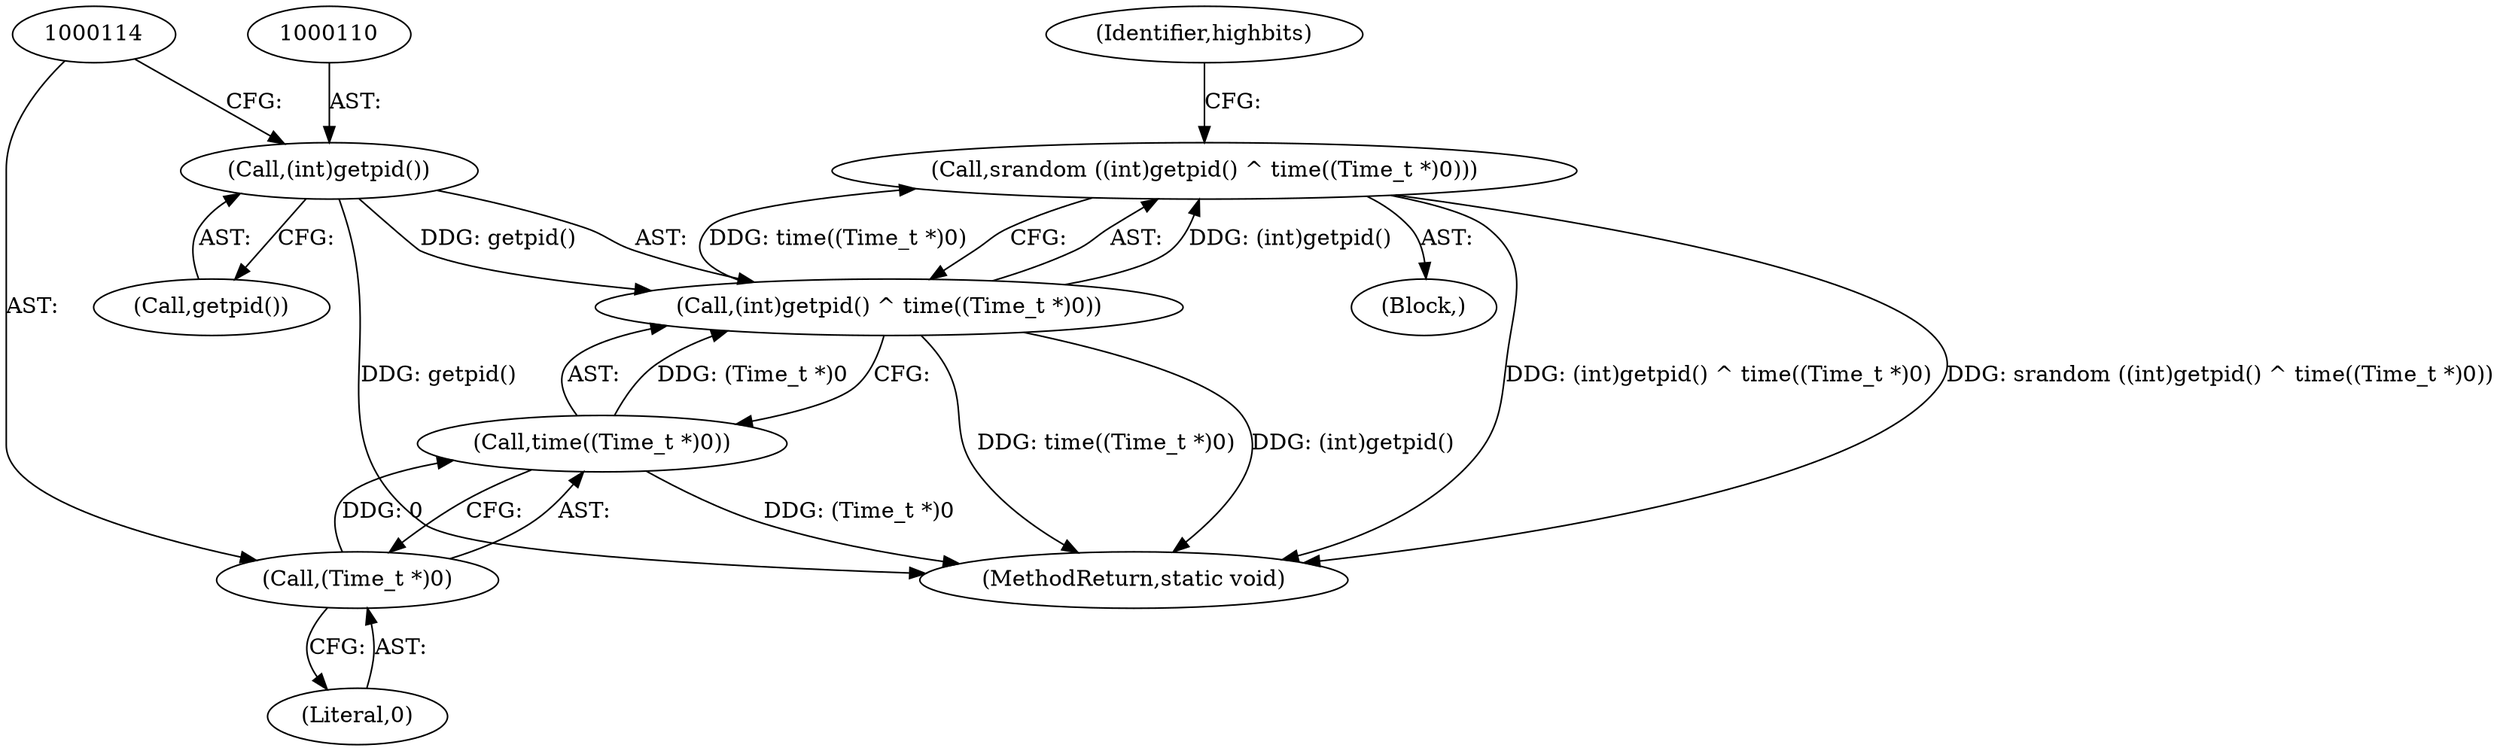 digraph "0_libXdmcp_0554324ec6bbc2071f5d1f8ad211a1643e29eb1f@API" {
"1000107" [label="(Call,srandom ((int)getpid() ^ time((Time_t *)0)))"];
"1000108" [label="(Call,(int)getpid() ^ time((Time_t *)0))"];
"1000109" [label="(Call,(int)getpid())"];
"1000112" [label="(Call,time((Time_t *)0))"];
"1000113" [label="(Call,(Time_t *)0)"];
"1000134" [label="(MethodReturn,static void)"];
"1000109" [label="(Call,(int)getpid())"];
"1000113" [label="(Call,(Time_t *)0)"];
"1000115" [label="(Literal,0)"];
"1000107" [label="(Call,srandom ((int)getpid() ^ time((Time_t *)0)))"];
"1000117" [label="(Identifier,highbits)"];
"1000108" [label="(Call,(int)getpid() ^ time((Time_t *)0))"];
"1000112" [label="(Call,time((Time_t *)0))"];
"1000104" [label="(Block,)"];
"1000111" [label="(Call,getpid())"];
"1000107" -> "1000104"  [label="AST: "];
"1000107" -> "1000108"  [label="CFG: "];
"1000108" -> "1000107"  [label="AST: "];
"1000117" -> "1000107"  [label="CFG: "];
"1000107" -> "1000134"  [label="DDG: (int)getpid() ^ time((Time_t *)0)"];
"1000107" -> "1000134"  [label="DDG: srandom ((int)getpid() ^ time((Time_t *)0))"];
"1000108" -> "1000107"  [label="DDG: (int)getpid()"];
"1000108" -> "1000107"  [label="DDG: time((Time_t *)0)"];
"1000108" -> "1000112"  [label="CFG: "];
"1000109" -> "1000108"  [label="AST: "];
"1000112" -> "1000108"  [label="AST: "];
"1000108" -> "1000134"  [label="DDG: (int)getpid()"];
"1000108" -> "1000134"  [label="DDG: time((Time_t *)0)"];
"1000109" -> "1000108"  [label="DDG: getpid()"];
"1000112" -> "1000108"  [label="DDG: (Time_t *)0"];
"1000109" -> "1000111"  [label="CFG: "];
"1000110" -> "1000109"  [label="AST: "];
"1000111" -> "1000109"  [label="AST: "];
"1000114" -> "1000109"  [label="CFG: "];
"1000109" -> "1000134"  [label="DDG: getpid()"];
"1000112" -> "1000113"  [label="CFG: "];
"1000113" -> "1000112"  [label="AST: "];
"1000112" -> "1000134"  [label="DDG: (Time_t *)0"];
"1000113" -> "1000112"  [label="DDG: 0"];
"1000113" -> "1000115"  [label="CFG: "];
"1000114" -> "1000113"  [label="AST: "];
"1000115" -> "1000113"  [label="AST: "];
}
